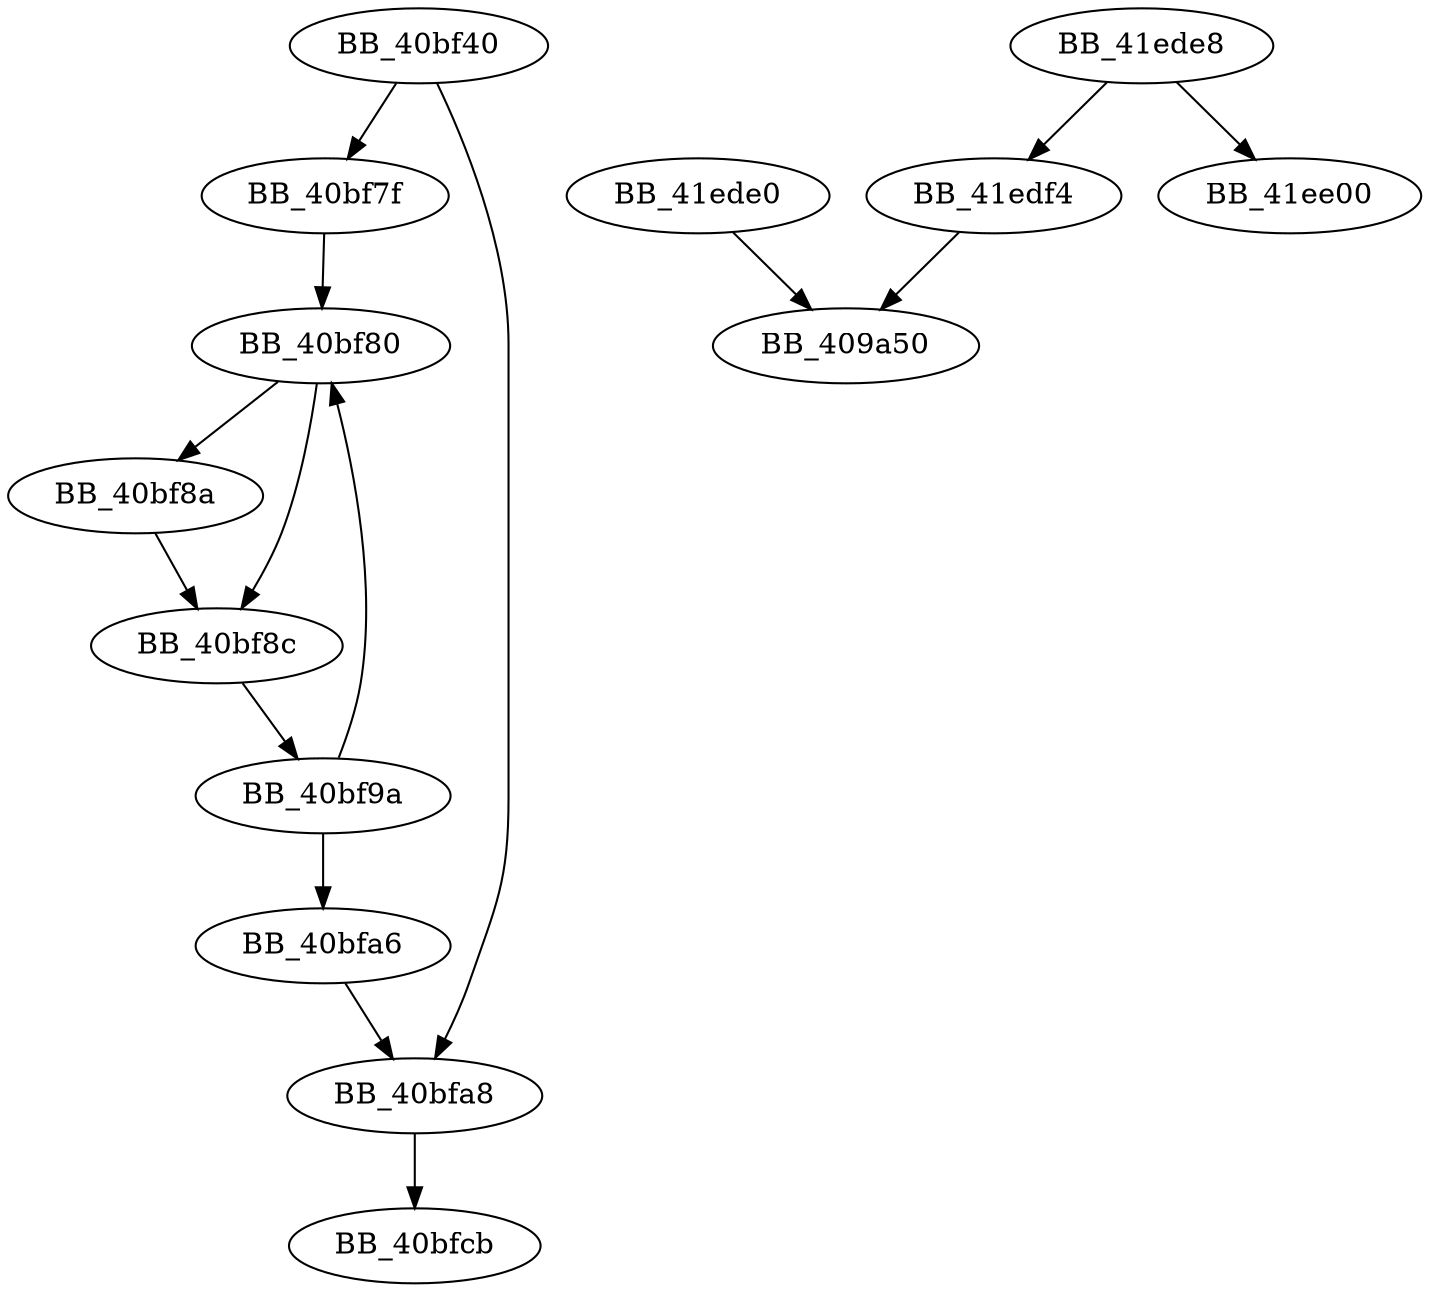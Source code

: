 DiGraph sub_40BF40{
BB_40bf40->BB_40bf7f
BB_40bf40->BB_40bfa8
BB_40bf7f->BB_40bf80
BB_40bf80->BB_40bf8a
BB_40bf80->BB_40bf8c
BB_40bf8a->BB_40bf8c
BB_40bf8c->BB_40bf9a
BB_40bf9a->BB_40bf80
BB_40bf9a->BB_40bfa6
BB_40bfa6->BB_40bfa8
BB_40bfa8->BB_40bfcb
BB_41ede0->BB_409a50
BB_41ede8->BB_41edf4
BB_41ede8->BB_41ee00
BB_41edf4->BB_409a50
}
